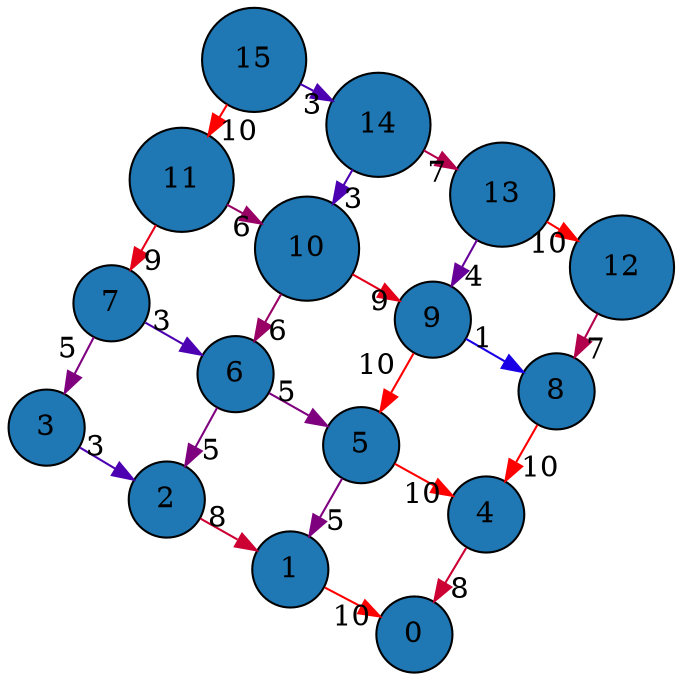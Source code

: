 digraph G {
    // Graph attributes
    graph [
        layout=neato
        bgcolor="#FFFFFF"
        splines=true
        overlap=false
    ];

    // Default node attributes
    node [
        shape=circle
        style=filled
        fillcolor="#1f77b4"
        fontcolor="#000000"
        width=0.277778
    ];

    // Default edge attributes
    edge [
        penwidth=1
        color="#666666"
        fontcolor="#000000"
    ];

    0 [label="0"];
    1 [label="1"];
    2 [label="2"];
    3 [label="3"];
    4 [label="4"];
    5 [label="5"];
    6 [label="6"];
    7 [label="7"];
    8 [label="8"];
    9 [label="9"];
    10 [label="10"];
    11 [label="11"];
    12 [label="12"];
    13 [label="13"];
    14 [label="14"];
    15 [label="15"];
    1 -> 0 [label="10", color="#ff0000"];
    2 -> 1 [label="8", color="#cc0032"];
    3 -> 2 [label="3", color="#4c00b2"];
    4 -> 0 [label="8", color="#cc0032"];
    5 -> 4 [label="10", color="#ff0000"];
    5 -> 1 [label="5", color="#7f007f"];
    6 -> 5 [label="5", color="#7f007f"];
    6 -> 2 [label="5", color="#7f007f"];
    7 -> 6 [label="3", color="#4c00b2"];
    7 -> 3 [label="5", color="#7f007f"];
    8 -> 4 [label="10", color="#ff0000"];
    9 -> 8 [label="1", color="#1900e5"];
    9 -> 5 [label="10", color="#ff0000"];
    10 -> 9 [label="9", color="#e50019"];
    10 -> 6 [label="6", color="#990066"];
    11 -> 10 [label="6", color="#990066"];
    11 -> 7 [label="9", color="#e50019"];
    12 -> 8 [label="7", color="#b2004c"];
    13 -> 12 [label="10", color="#ff0000"];
    13 -> 9 [label="4", color="#660099"];
    14 -> 13 [label="7", color="#b2004c"];
    14 -> 10 [label="3", color="#4c00b2"];
    15 -> 14 [label="3", color="#4c00b2"];
    15 -> 11 [label="10", color="#ff0000"];
}
